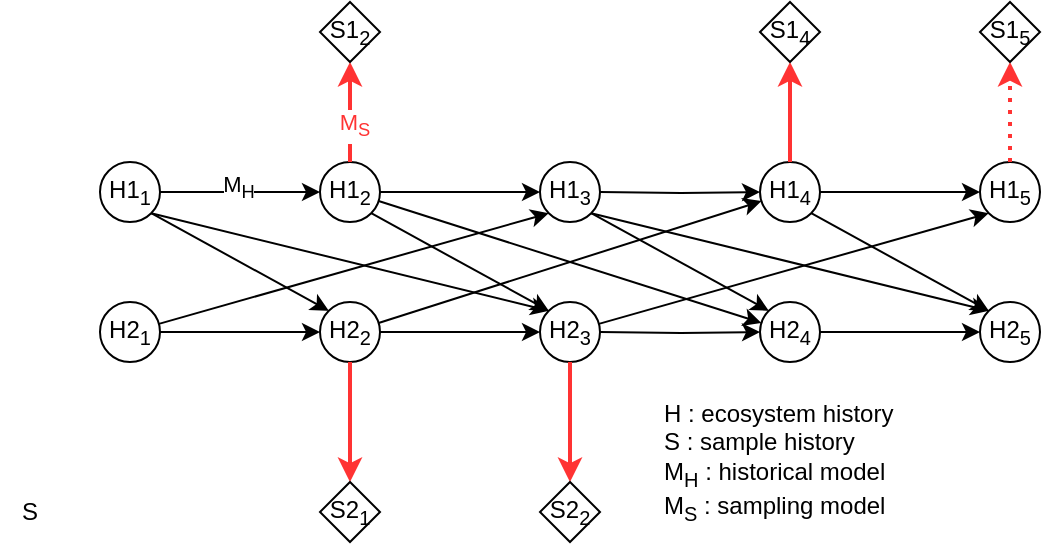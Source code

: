 <mxfile version="24.8.6">
  <diagram name="Page-1" id="WmFIYigbI2bGJBvzbAcq">
    <mxGraphModel dx="694" dy="453" grid="1" gridSize="10" guides="1" tooltips="1" connect="1" arrows="1" fold="1" page="1" pageScale="1" pageWidth="827" pageHeight="1169" math="0" shadow="0">
      <root>
        <mxCell id="0" />
        <mxCell id="1" parent="0" />
        <mxCell id="W582OLzANp079AzozXXy-5" value="" style="edgeStyle=orthogonalEdgeStyle;rounded=0;orthogonalLoop=1;jettySize=auto;html=1;" edge="1" parent="1" source="W582OLzANp079AzozXXy-2" target="W582OLzANp079AzozXXy-4">
          <mxGeometry relative="1" as="geometry" />
        </mxCell>
        <mxCell id="W582OLzANp079AzozXXy-2" value="H2&lt;sub&gt;1&lt;/sub&gt;" style="ellipse;whiteSpace=wrap;html=1;aspect=fixed;" vertex="1" parent="1">
          <mxGeometry x="260" y="250" width="30" height="30" as="geometry" />
        </mxCell>
        <mxCell id="W582OLzANp079AzozXXy-7" value="" style="edgeStyle=orthogonalEdgeStyle;rounded=0;orthogonalLoop=1;jettySize=auto;html=1;" edge="1" parent="1" source="W582OLzANp079AzozXXy-4" target="W582OLzANp079AzozXXy-6">
          <mxGeometry relative="1" as="geometry" />
        </mxCell>
        <mxCell id="W582OLzANp079AzozXXy-4" value="H2&lt;sub&gt;2&lt;/sub&gt;" style="ellipse;whiteSpace=wrap;html=1;aspect=fixed;" vertex="1" parent="1">
          <mxGeometry x="370" y="250" width="30" height="30" as="geometry" />
        </mxCell>
        <mxCell id="W582OLzANp079AzozXXy-6" value="H2&lt;sub&gt;3&lt;/sub&gt;" style="ellipse;whiteSpace=wrap;html=1;aspect=fixed;" vertex="1" parent="1">
          <mxGeometry x="480" y="250" width="30" height="30" as="geometry" />
        </mxCell>
        <mxCell id="W582OLzANp079AzozXXy-8" value="" style="edgeStyle=orthogonalEdgeStyle;rounded=0;orthogonalLoop=1;jettySize=auto;html=1;" edge="1" parent="1" source="W582OLzANp079AzozXXy-9" target="W582OLzANp079AzozXXy-11">
          <mxGeometry relative="1" as="geometry" />
        </mxCell>
        <mxCell id="W582OLzANp079AzozXXy-81" value="M&lt;sub&gt;H&lt;/sub&gt;" style="edgeLabel;html=1;align=center;verticalAlign=middle;resizable=0;points=[];" vertex="1" connectable="0" parent="W582OLzANp079AzozXXy-8">
          <mxGeometry x="-0.02" y="2" relative="1" as="geometry">
            <mxPoint as="offset" />
          </mxGeometry>
        </mxCell>
        <mxCell id="W582OLzANp079AzozXXy-9" value="H1&lt;sub&gt;1&lt;/sub&gt;" style="ellipse;whiteSpace=wrap;html=1;aspect=fixed;" vertex="1" parent="1">
          <mxGeometry x="260" y="180" width="30" height="30" as="geometry" />
        </mxCell>
        <mxCell id="W582OLzANp079AzozXXy-10" value="" style="edgeStyle=orthogonalEdgeStyle;rounded=0;orthogonalLoop=1;jettySize=auto;html=1;" edge="1" parent="1" source="W582OLzANp079AzozXXy-11" target="W582OLzANp079AzozXXy-12">
          <mxGeometry relative="1" as="geometry" />
        </mxCell>
        <mxCell id="W582OLzANp079AzozXXy-11" value="H1&lt;sub&gt;2&lt;/sub&gt;" style="ellipse;whiteSpace=wrap;html=1;aspect=fixed;" vertex="1" parent="1">
          <mxGeometry x="370" y="180" width="30" height="30" as="geometry" />
        </mxCell>
        <mxCell id="W582OLzANp079AzozXXy-12" value="H1&lt;sub&gt;3&lt;/sub&gt;" style="ellipse;whiteSpace=wrap;html=1;aspect=fixed;" vertex="1" parent="1">
          <mxGeometry x="480" y="180" width="30" height="30" as="geometry" />
        </mxCell>
        <mxCell id="W582OLzANp079AzozXXy-18" value="" style="endArrow=classic;html=1;rounded=0;exitX=1;exitY=1;exitDx=0;exitDy=0;entryX=0;entryY=0;entryDx=0;entryDy=0;" edge="1" parent="1" source="W582OLzANp079AzozXXy-9" target="W582OLzANp079AzozXXy-6">
          <mxGeometry width="50" height="50" relative="1" as="geometry">
            <mxPoint x="390" y="440" as="sourcePoint" />
            <mxPoint x="440" y="390" as="targetPoint" />
          </mxGeometry>
        </mxCell>
        <mxCell id="W582OLzANp079AzozXXy-19" value="" style="endArrow=classic;html=1;rounded=0;exitX=1;exitY=1;exitDx=0;exitDy=0;entryX=0;entryY=0;entryDx=0;entryDy=0;" edge="1" parent="1" source="W582OLzANp079AzozXXy-9" target="W582OLzANp079AzozXXy-4">
          <mxGeometry width="50" height="50" relative="1" as="geometry">
            <mxPoint x="296" y="264" as="sourcePoint" />
            <mxPoint x="384" y="216" as="targetPoint" />
          </mxGeometry>
        </mxCell>
        <mxCell id="W582OLzANp079AzozXXy-20" value="" style="endArrow=classic;html=1;rounded=0;entryX=0;entryY=1;entryDx=0;entryDy=0;" edge="1" parent="1" source="W582OLzANp079AzozXXy-2" target="W582OLzANp079AzozXXy-12">
          <mxGeometry width="50" height="50" relative="1" as="geometry">
            <mxPoint x="296" y="264" as="sourcePoint" />
            <mxPoint x="384" y="216" as="targetPoint" />
          </mxGeometry>
        </mxCell>
        <mxCell id="W582OLzANp079AzozXXy-21" value="" style="endArrow=classic;html=1;rounded=0;exitX=1;exitY=1;exitDx=0;exitDy=0;entryX=0;entryY=0;entryDx=0;entryDy=0;" edge="1" parent="1" source="W582OLzANp079AzozXXy-11" target="W582OLzANp079AzozXXy-6">
          <mxGeometry width="50" height="50" relative="1" as="geometry">
            <mxPoint x="296" y="216" as="sourcePoint" />
            <mxPoint x="384" y="264" as="targetPoint" />
          </mxGeometry>
        </mxCell>
        <mxCell id="W582OLzANp079AzozXXy-22" value="" style="edgeStyle=orthogonalEdgeStyle;rounded=0;orthogonalLoop=1;jettySize=auto;html=1;" edge="1" parent="1" target="W582OLzANp079AzozXXy-25">
          <mxGeometry relative="1" as="geometry">
            <mxPoint x="510" y="265" as="sourcePoint" />
          </mxGeometry>
        </mxCell>
        <mxCell id="W582OLzANp079AzozXXy-24" value="" style="edgeStyle=orthogonalEdgeStyle;rounded=0;orthogonalLoop=1;jettySize=auto;html=1;" edge="1" parent="1" source="W582OLzANp079AzozXXy-25" target="W582OLzANp079AzozXXy-26">
          <mxGeometry relative="1" as="geometry" />
        </mxCell>
        <mxCell id="W582OLzANp079AzozXXy-25" value="H2&lt;sub&gt;4&lt;/sub&gt;" style="ellipse;whiteSpace=wrap;html=1;aspect=fixed;" vertex="1" parent="1">
          <mxGeometry x="590" y="250" width="30" height="30" as="geometry" />
        </mxCell>
        <mxCell id="W582OLzANp079AzozXXy-26" value="H2&lt;sub&gt;5&lt;/sub&gt;" style="ellipse;whiteSpace=wrap;html=1;aspect=fixed;" vertex="1" parent="1">
          <mxGeometry x="700" y="250" width="30" height="30" as="geometry" />
        </mxCell>
        <mxCell id="W582OLzANp079AzozXXy-27" value="" style="edgeStyle=orthogonalEdgeStyle;rounded=0;orthogonalLoop=1;jettySize=auto;html=1;" edge="1" parent="1" target="W582OLzANp079AzozXXy-30">
          <mxGeometry relative="1" as="geometry">
            <mxPoint x="510" y="195" as="sourcePoint" />
          </mxGeometry>
        </mxCell>
        <mxCell id="W582OLzANp079AzozXXy-29" value="" style="edgeStyle=orthogonalEdgeStyle;rounded=0;orthogonalLoop=1;jettySize=auto;html=1;" edge="1" parent="1" source="W582OLzANp079AzozXXy-30" target="W582OLzANp079AzozXXy-31">
          <mxGeometry relative="1" as="geometry" />
        </mxCell>
        <mxCell id="W582OLzANp079AzozXXy-30" value="H1&lt;sub&gt;4&lt;/sub&gt;" style="ellipse;whiteSpace=wrap;html=1;aspect=fixed;" vertex="1" parent="1">
          <mxGeometry x="590" y="180" width="30" height="30" as="geometry" />
        </mxCell>
        <mxCell id="W582OLzANp079AzozXXy-31" value="H1&lt;sub&gt;5&lt;/sub&gt;" style="ellipse;whiteSpace=wrap;html=1;aspect=fixed;" vertex="1" parent="1">
          <mxGeometry x="700" y="180" width="30" height="30" as="geometry" />
        </mxCell>
        <mxCell id="W582OLzANp079AzozXXy-32" value="" style="endArrow=classic;html=1;rounded=0;exitX=1;exitY=1;exitDx=0;exitDy=0;entryX=0;entryY=0;entryDx=0;entryDy=0;" edge="1" parent="1" target="W582OLzANp079AzozXXy-26">
          <mxGeometry width="50" height="50" relative="1" as="geometry">
            <mxPoint x="505.607" y="205.607" as="sourcePoint" />
            <mxPoint x="660" y="390" as="targetPoint" />
          </mxGeometry>
        </mxCell>
        <mxCell id="W582OLzANp079AzozXXy-33" value="" style="endArrow=classic;html=1;rounded=0;exitX=1;exitY=1;exitDx=0;exitDy=0;entryX=0;entryY=0;entryDx=0;entryDy=0;" edge="1" parent="1" target="W582OLzANp079AzozXXy-25">
          <mxGeometry width="50" height="50" relative="1" as="geometry">
            <mxPoint x="505.607" y="205.607" as="sourcePoint" />
            <mxPoint x="604" y="216" as="targetPoint" />
          </mxGeometry>
        </mxCell>
        <mxCell id="W582OLzANp079AzozXXy-34" value="" style="endArrow=classic;html=1;rounded=0;entryX=0;entryY=1;entryDx=0;entryDy=0;" edge="1" parent="1" target="W582OLzANp079AzozXXy-31">
          <mxGeometry width="50" height="50" relative="1" as="geometry">
            <mxPoint x="509.436" y="260.925" as="sourcePoint" />
            <mxPoint x="604" y="216" as="targetPoint" />
          </mxGeometry>
        </mxCell>
        <mxCell id="W582OLzANp079AzozXXy-35" value="" style="endArrow=classic;html=1;rounded=0;exitX=1;exitY=1;exitDx=0;exitDy=0;entryX=0;entryY=0;entryDx=0;entryDy=0;" edge="1" parent="1" source="W582OLzANp079AzozXXy-30" target="W582OLzANp079AzozXXy-26">
          <mxGeometry width="50" height="50" relative="1" as="geometry">
            <mxPoint x="516" y="216" as="sourcePoint" />
            <mxPoint x="604" y="264" as="targetPoint" />
          </mxGeometry>
        </mxCell>
        <mxCell id="W582OLzANp079AzozXXy-36" value="" style="endArrow=classic;html=1;rounded=0;" edge="1" parent="1" source="W582OLzANp079AzozXXy-11" target="W582OLzANp079AzozXXy-25">
          <mxGeometry width="50" height="50" relative="1" as="geometry">
            <mxPoint x="395.807" y="209.997" as="sourcePoint" />
            <mxPoint x="594.2" y="258.39" as="targetPoint" />
          </mxGeometry>
        </mxCell>
        <mxCell id="W582OLzANp079AzozXXy-37" value="" style="endArrow=classic;html=1;rounded=0;" edge="1" parent="1" source="W582OLzANp079AzozXXy-4" target="W582OLzANp079AzozXXy-30">
          <mxGeometry width="50" height="50" relative="1" as="geometry">
            <mxPoint x="399.636" y="265.315" as="sourcePoint" />
            <mxPoint x="594.2" y="210.39" as="targetPoint" />
          </mxGeometry>
        </mxCell>
        <mxCell id="W582OLzANp079AzozXXy-38" value="&lt;div&gt;H : ecosystem history&lt;/div&gt;&lt;div&gt;S : sample history&lt;/div&gt;&lt;div&gt;M&lt;sub&gt;H&lt;/sub&gt; : historical model&lt;/div&gt;&lt;div&gt;M&lt;sub&gt;S&lt;/sub&gt; : sampling model&lt;br&gt;&lt;/div&gt;" style="text;html=1;align=left;verticalAlign=middle;whiteSpace=wrap;rounded=0;" vertex="1" parent="1">
          <mxGeometry x="540" y="300" width="190" height="60" as="geometry" />
        </mxCell>
        <mxCell id="W582OLzANp079AzozXXy-42" value="" style="edgeStyle=orthogonalEdgeStyle;rounded=0;orthogonalLoop=1;jettySize=auto;html=1;exitX=0.5;exitY=0;exitDx=0;exitDy=0;fillColor=#f8cecc;strokeColor=#FF3333;strokeWidth=2;" edge="1" parent="1" source="W582OLzANp079AzozXXy-11" target="W582OLzANp079AzozXXy-41">
          <mxGeometry relative="1" as="geometry" />
        </mxCell>
        <mxCell id="W582OLzANp079AzozXXy-80" value="&lt;font color=&quot;#ff3333&quot;&gt;M&lt;sub&gt;S&lt;/sub&gt;&lt;/font&gt;" style="edgeLabel;html=1;align=center;verticalAlign=middle;resizable=0;points=[];" vertex="1" connectable="0" parent="W582OLzANp079AzozXXy-42">
          <mxGeometry x="-0.256" y="-2" relative="1" as="geometry">
            <mxPoint as="offset" />
          </mxGeometry>
        </mxCell>
        <mxCell id="W582OLzANp079AzozXXy-41" value="S1&lt;sub&gt;2&lt;/sub&gt;" style="rhombus;whiteSpace=wrap;html=1;" vertex="1" parent="1">
          <mxGeometry x="370" y="100" width="30" height="30" as="geometry" />
        </mxCell>
        <mxCell id="W582OLzANp079AzozXXy-46" value="" style="edgeStyle=orthogonalEdgeStyle;rounded=0;orthogonalLoop=1;jettySize=auto;html=1;fillColor=#f8cecc;strokeColor=#FF3333;strokeWidth=2;" edge="1" parent="1" source="W582OLzANp079AzozXXy-30" target="W582OLzANp079AzozXXy-45">
          <mxGeometry relative="1" as="geometry">
            <mxPoint x="600" y="170" as="sourcePoint" />
          </mxGeometry>
        </mxCell>
        <mxCell id="W582OLzANp079AzozXXy-48" value="" style="edgeStyle=orthogonalEdgeStyle;rounded=0;orthogonalLoop=1;jettySize=auto;html=1;exitX=0.5;exitY=0;exitDx=0;exitDy=0;dashed=1;dashPattern=1 2;fillColor=#f8cecc;strokeColor=#FF3333;strokeWidth=2;" edge="1" parent="1" source="W582OLzANp079AzozXXy-31" target="W582OLzANp079AzozXXy-47">
          <mxGeometry relative="1" as="geometry" />
        </mxCell>
        <mxCell id="W582OLzANp079AzozXXy-45" value="S1&lt;sub&gt;4&lt;/sub&gt;" style="rhombus;whiteSpace=wrap;html=1;" vertex="1" parent="1">
          <mxGeometry x="590" y="100" width="30" height="30" as="geometry" />
        </mxCell>
        <mxCell id="W582OLzANp079AzozXXy-47" value="S1&lt;sub&gt;5&lt;/sub&gt;" style="rhombus;whiteSpace=wrap;html=1;" vertex="1" parent="1">
          <mxGeometry x="700" y="100" width="30" height="30" as="geometry" />
        </mxCell>
        <mxCell id="W582OLzANp079AzozXXy-64" value="" style="edgeStyle=orthogonalEdgeStyle;rounded=0;orthogonalLoop=1;jettySize=auto;html=1;exitX=0.5;exitY=1;exitDx=0;exitDy=0;fillColor=#f8cecc;strokeColor=#FF3333;strokeWidth=2;" edge="1" parent="1" source="W582OLzANp079AzozXXy-4" target="W582OLzANp079AzozXXy-63">
          <mxGeometry relative="1" as="geometry" />
        </mxCell>
        <mxCell id="W582OLzANp079AzozXXy-66" value="" style="edgeStyle=orthogonalEdgeStyle;rounded=0;orthogonalLoop=1;jettySize=auto;html=1;exitX=0.5;exitY=1;exitDx=0;exitDy=0;fillColor=#f8cecc;strokeColor=#FF3333;strokeWidth=2;" edge="1" parent="1" source="W582OLzANp079AzozXXy-6" target="W582OLzANp079AzozXXy-65">
          <mxGeometry relative="1" as="geometry" />
        </mxCell>
        <mxCell id="W582OLzANp079AzozXXy-63" value="S2&lt;sub&gt;1&lt;/sub&gt;" style="rhombus;whiteSpace=wrap;html=1;direction=south;" vertex="1" parent="1">
          <mxGeometry x="370" y="340" width="30" height="30" as="geometry" />
        </mxCell>
        <mxCell id="W582OLzANp079AzozXXy-65" value="S2&lt;sub&gt;2&lt;/sub&gt;" style="rhombus;whiteSpace=wrap;html=1;direction=south;" vertex="1" parent="1">
          <mxGeometry x="480" y="340" width="30" height="30" as="geometry" />
        </mxCell>
        <mxCell id="W582OLzANp079AzozXXy-71" value="S" style="text;html=1;align=center;verticalAlign=middle;whiteSpace=wrap;rounded=0;" vertex="1" parent="1">
          <mxGeometry x="210" y="340" width="30" height="30" as="geometry" />
        </mxCell>
      </root>
    </mxGraphModel>
  </diagram>
</mxfile>

